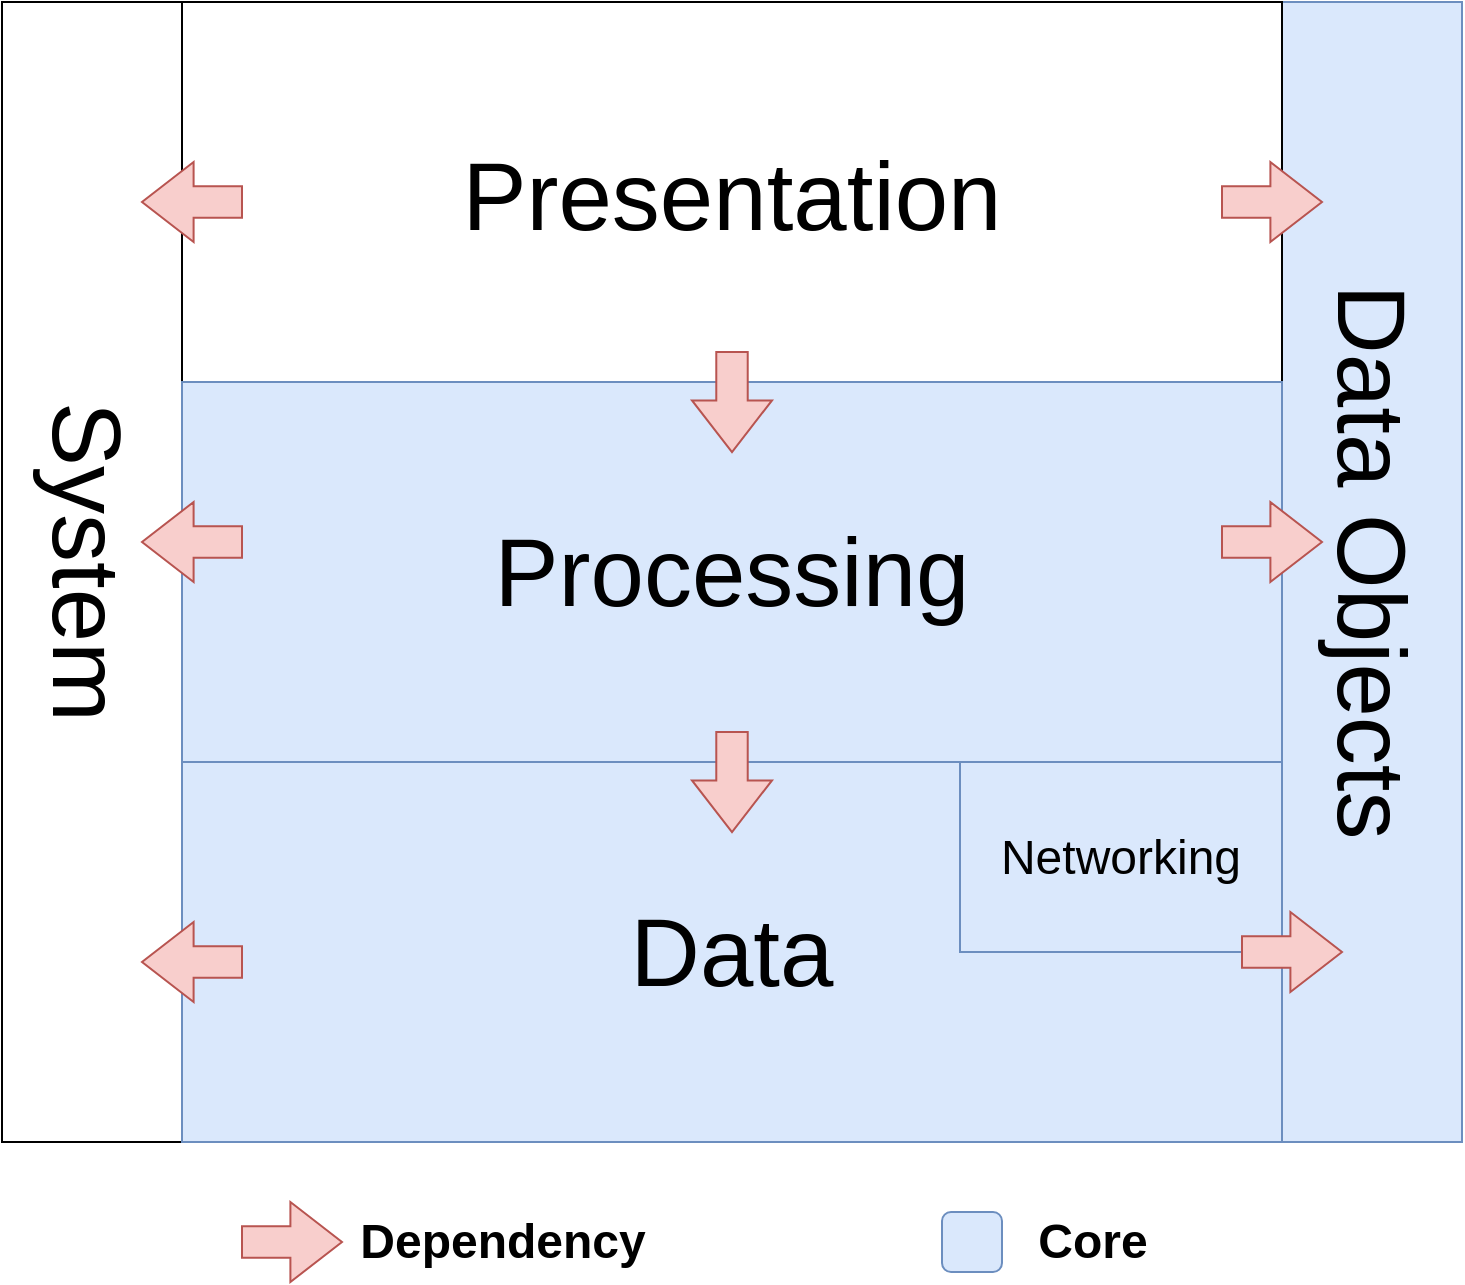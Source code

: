 <mxfile version="14.4.3" type="device"><diagram id="Ec5wMxZQIwyHZgPoHRVD" name="Page-1"><mxGraphModel dx="1424" dy="692" grid="1" gridSize="10" guides="1" tooltips="1" connect="1" arrows="1" fold="1" page="1" pageScale="1" pageWidth="827" pageHeight="1169" math="0" shadow="0"><root><mxCell id="0"/><mxCell id="1" parent="0"/><mxCell id="oNXrpGjEgSBWOjMplqz4-1" value="" style="whiteSpace=wrap;html=1;aspect=fixed;" parent="1" vertex="1"><mxGeometry x="130" y="150" width="570" height="570" as="geometry"/></mxCell><mxCell id="oNXrpGjEgSBWOjMplqz4-2" value="" style="rounded=0;whiteSpace=wrap;html=1;" parent="1" vertex="1"><mxGeometry x="40" y="150" width="90" height="570" as="geometry"/></mxCell><mxCell id="oNXrpGjEgSBWOjMplqz4-3" value="" style="rounded=0;whiteSpace=wrap;html=1;fillColor=#dae8fc;strokeColor=#6c8ebf;" parent="1" vertex="1"><mxGeometry x="680" y="150" width="90" height="570" as="geometry"/></mxCell><mxCell id="oNXrpGjEgSBWOjMplqz4-5" value="&lt;font style=&quot;font-size: 48px&quot;&gt;Presentation&lt;/font&gt;" style="rounded=0;whiteSpace=wrap;html=1;fontSize=54;" parent="1" vertex="1"><mxGeometry x="130" y="150" width="550" height="190" as="geometry"/></mxCell><mxCell id="oNXrpGjEgSBWOjMplqz4-7" value="Processing" style="rounded=0;whiteSpace=wrap;html=1;fontSize=48;fillColor=#dae8fc;strokeColor=#6c8ebf;" parent="1" vertex="1"><mxGeometry x="130" y="340" width="550" height="190" as="geometry"/></mxCell><mxCell id="oNXrpGjEgSBWOjMplqz4-8" value="Data" style="rounded=0;whiteSpace=wrap;html=1;fontSize=48;fillColor=#dae8fc;strokeColor=#6c8ebf;" parent="1" vertex="1"><mxGeometry x="130" y="530" width="550" height="190" as="geometry"/></mxCell><mxCell id="oNXrpGjEgSBWOjMplqz4-9" value="System" style="text;html=1;strokeColor=none;fillColor=none;align=center;verticalAlign=middle;whiteSpace=wrap;rounded=0;fontSize=48;rotation=90;" parent="1" vertex="1"><mxGeometry x="-20" y="420" width="205" height="20" as="geometry"/></mxCell><mxCell id="oNXrpGjEgSBWOjMplqz4-10" value="Data Objects" style="text;html=1;strokeColor=none;fillColor=none;align=center;verticalAlign=middle;whiteSpace=wrap;rounded=0;fontSize=48;rotation=90;" parent="1" vertex="1"><mxGeometry x="546.25" y="420" width="357.5" height="20" as="geometry"/></mxCell><mxCell id="oNXrpGjEgSBWOjMplqz4-15" value="" style="shape=singleArrow;direction=east;whiteSpace=wrap;html=1;arrowWidth=0.393;arrowSize=0.516;rotation=90;fillColor=#f8cecc;strokeColor=#b85450;" parent="1" vertex="1"><mxGeometry x="380" y="330" width="50" height="40" as="geometry"/></mxCell><mxCell id="oNXrpGjEgSBWOjMplqz4-16" value="" style="shape=singleArrow;direction=east;whiteSpace=wrap;html=1;arrowWidth=0.393;arrowSize=0.516;rotation=90;fillColor=#f8cecc;strokeColor=#b85450;" parent="1" vertex="1"><mxGeometry x="380" y="520" width="50" height="40" as="geometry"/></mxCell><mxCell id="oNXrpGjEgSBWOjMplqz4-17" value="" style="shape=singleArrow;direction=east;whiteSpace=wrap;html=1;arrowWidth=0.393;arrowSize=0.516;rotation=0;fillColor=#f8cecc;strokeColor=#b85450;" parent="1" vertex="1"><mxGeometry x="650" y="230" width="50" height="40" as="geometry"/></mxCell><mxCell id="oNXrpGjEgSBWOjMplqz4-18" value="" style="shape=singleArrow;direction=east;whiteSpace=wrap;html=1;arrowWidth=0.393;arrowSize=0.516;rotation=0;fillColor=#f8cecc;strokeColor=#b85450;" parent="1" vertex="1"><mxGeometry x="650" y="400" width="50" height="40" as="geometry"/></mxCell><mxCell id="oNXrpGjEgSBWOjMplqz4-20" value="" style="shape=singleArrow;direction=east;whiteSpace=wrap;html=1;arrowWidth=0.393;arrowSize=0.516;rotation=-180;fillColor=#f8cecc;strokeColor=#b85450;" parent="1" vertex="1"><mxGeometry x="110" y="230" width="50" height="40" as="geometry"/></mxCell><mxCell id="oNXrpGjEgSBWOjMplqz4-21" value="" style="shape=singleArrow;direction=east;whiteSpace=wrap;html=1;arrowWidth=0.393;arrowSize=0.516;rotation=-180;fillColor=#f8cecc;strokeColor=#b85450;" parent="1" vertex="1"><mxGeometry x="110" y="400" width="50" height="40" as="geometry"/></mxCell><mxCell id="oNXrpGjEgSBWOjMplqz4-26" value="" style="shape=singleArrow;direction=east;whiteSpace=wrap;html=1;arrowWidth=0.393;arrowSize=0.516;rotation=0;fillColor=#f8cecc;strokeColor=#b85450;" parent="1" vertex="1"><mxGeometry x="160" y="750" width="50" height="40" as="geometry"/></mxCell><mxCell id="oNXrpGjEgSBWOjMplqz4-29" value="Dependency" style="text;strokeColor=none;fillColor=none;html=1;fontSize=24;fontStyle=1;verticalAlign=middle;align=center;" parent="1" vertex="1"><mxGeometry x="220" y="755" width="140" height="30" as="geometry"/></mxCell><mxCell id="4gQPDgSZeg_Ii16rj2I6-15" value="Networking" style="rounded=0;whiteSpace=wrap;html=1;fontSize=24;fontStyle=0;fillColor=#dae8fc;strokeColor=#6c8ebf;" parent="1" vertex="1"><mxGeometry x="519" y="530" width="161" height="95" as="geometry"/></mxCell><mxCell id="oNXrpGjEgSBWOjMplqz4-22" value="" style="shape=singleArrow;direction=east;whiteSpace=wrap;html=1;arrowWidth=0.393;arrowSize=0.516;rotation=-180;fillColor=#f8cecc;strokeColor=#b85450;" parent="1" vertex="1"><mxGeometry x="110" y="610" width="50" height="40" as="geometry"/></mxCell><mxCell id="oNXrpGjEgSBWOjMplqz4-19" value="" style="shape=singleArrow;direction=east;whiteSpace=wrap;html=1;arrowWidth=0.393;arrowSize=0.516;rotation=0;fillColor=#f8cecc;strokeColor=#b85450;" parent="1" vertex="1"><mxGeometry x="660" y="605" width="50" height="40" as="geometry"/></mxCell><mxCell id="mY2cSZ-lAUSkNImP-mal-2" value="Core" style="text;strokeColor=none;fillColor=none;html=1;fontSize=24;fontStyle=1;verticalAlign=middle;align=center;" vertex="1" parent="1"><mxGeometry x="550" y="755" width="70" height="30" as="geometry"/></mxCell><mxCell id="mY2cSZ-lAUSkNImP-mal-3" value="" style="rounded=1;whiteSpace=wrap;html=1;fontSize=24;fillColor=#dae8fc;strokeColor=#6c8ebf;" vertex="1" parent="1"><mxGeometry x="510" y="755" width="30" height="30" as="geometry"/></mxCell></root></mxGraphModel></diagram></mxfile>